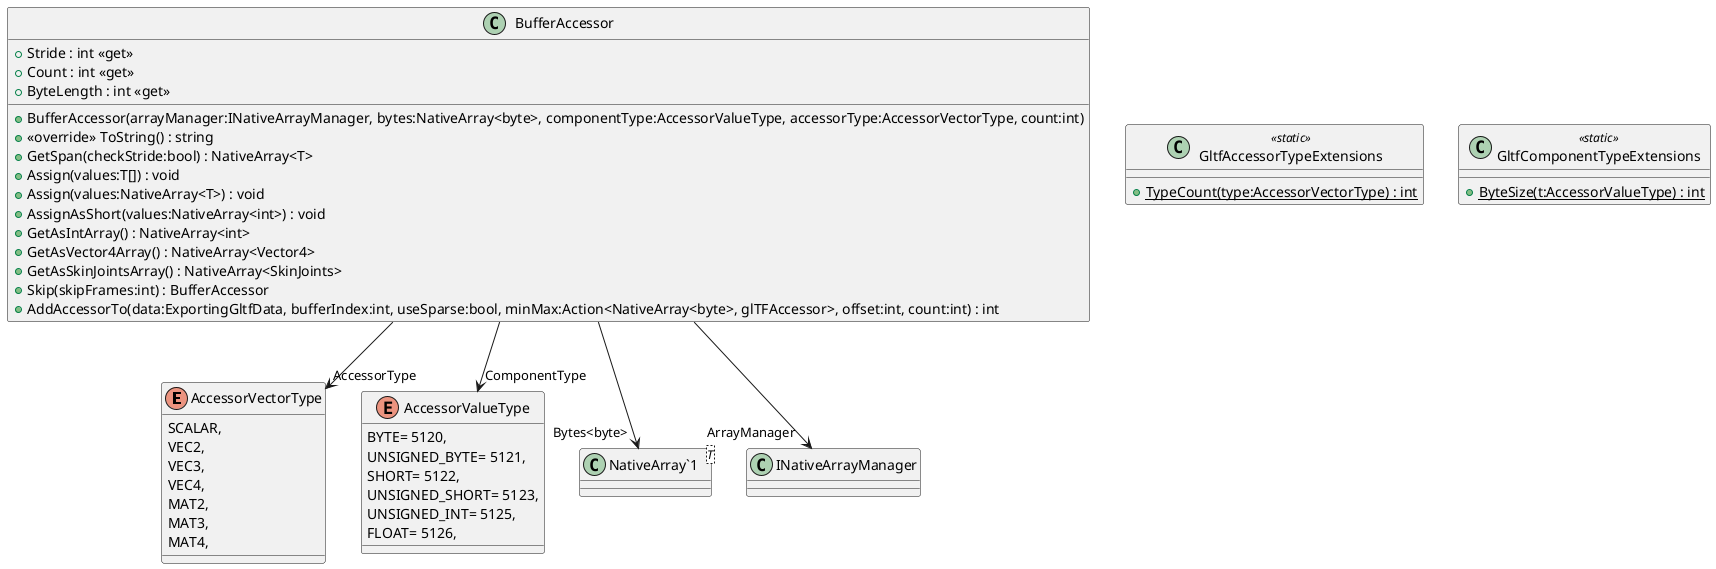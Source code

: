 @startuml
enum AccessorVectorType {
    SCALAR,
    VEC2,
    VEC3,
    VEC4,
    MAT2,
    MAT3,
    MAT4,
}
class GltfAccessorTypeExtensions <<static>> {
    + {static} TypeCount(type:AccessorVectorType) : int
}
enum AccessorValueType {
    BYTE= 5120,
    UNSIGNED_BYTE= 5121,
    SHORT= 5122,
    UNSIGNED_SHORT= 5123,
    UNSIGNED_INT= 5125,
    FLOAT= 5126,
}
class GltfComponentTypeExtensions <<static>> {
    + {static} ByteSize(t:AccessorValueType) : int
}
class BufferAccessor {
    + Stride : int <<get>>
    + Count : int <<get>>
    + ByteLength : int <<get>>
    + BufferAccessor(arrayManager:INativeArrayManager, bytes:NativeArray<byte>, componentType:AccessorValueType, accessorType:AccessorVectorType, count:int)
    + <<override>> ToString() : string
    + GetSpan(checkStride:bool) : NativeArray<T>
    + Assign(values:T[]) : void
    + Assign(values:NativeArray<T>) : void
    + AssignAsShort(values:NativeArray<int>) : void
    + GetAsIntArray() : NativeArray<int>
    + GetAsVector4Array() : NativeArray<Vector4>
    + GetAsSkinJointsArray() : NativeArray<SkinJoints>
    + Skip(skipFrames:int) : BufferAccessor
    + AddAccessorTo(data:ExportingGltfData, bufferIndex:int, useSparse:bool, minMax:Action<NativeArray<byte>, glTFAccessor>, offset:int, count:int) : int
}
class "NativeArray`1"<T> {
}
BufferAccessor --> "ArrayManager" INativeArrayManager
BufferAccessor --> "Bytes<byte>" "NativeArray`1"
BufferAccessor --> "ComponentType" AccessorValueType
BufferAccessor --> "AccessorType" AccessorVectorType
@enduml
